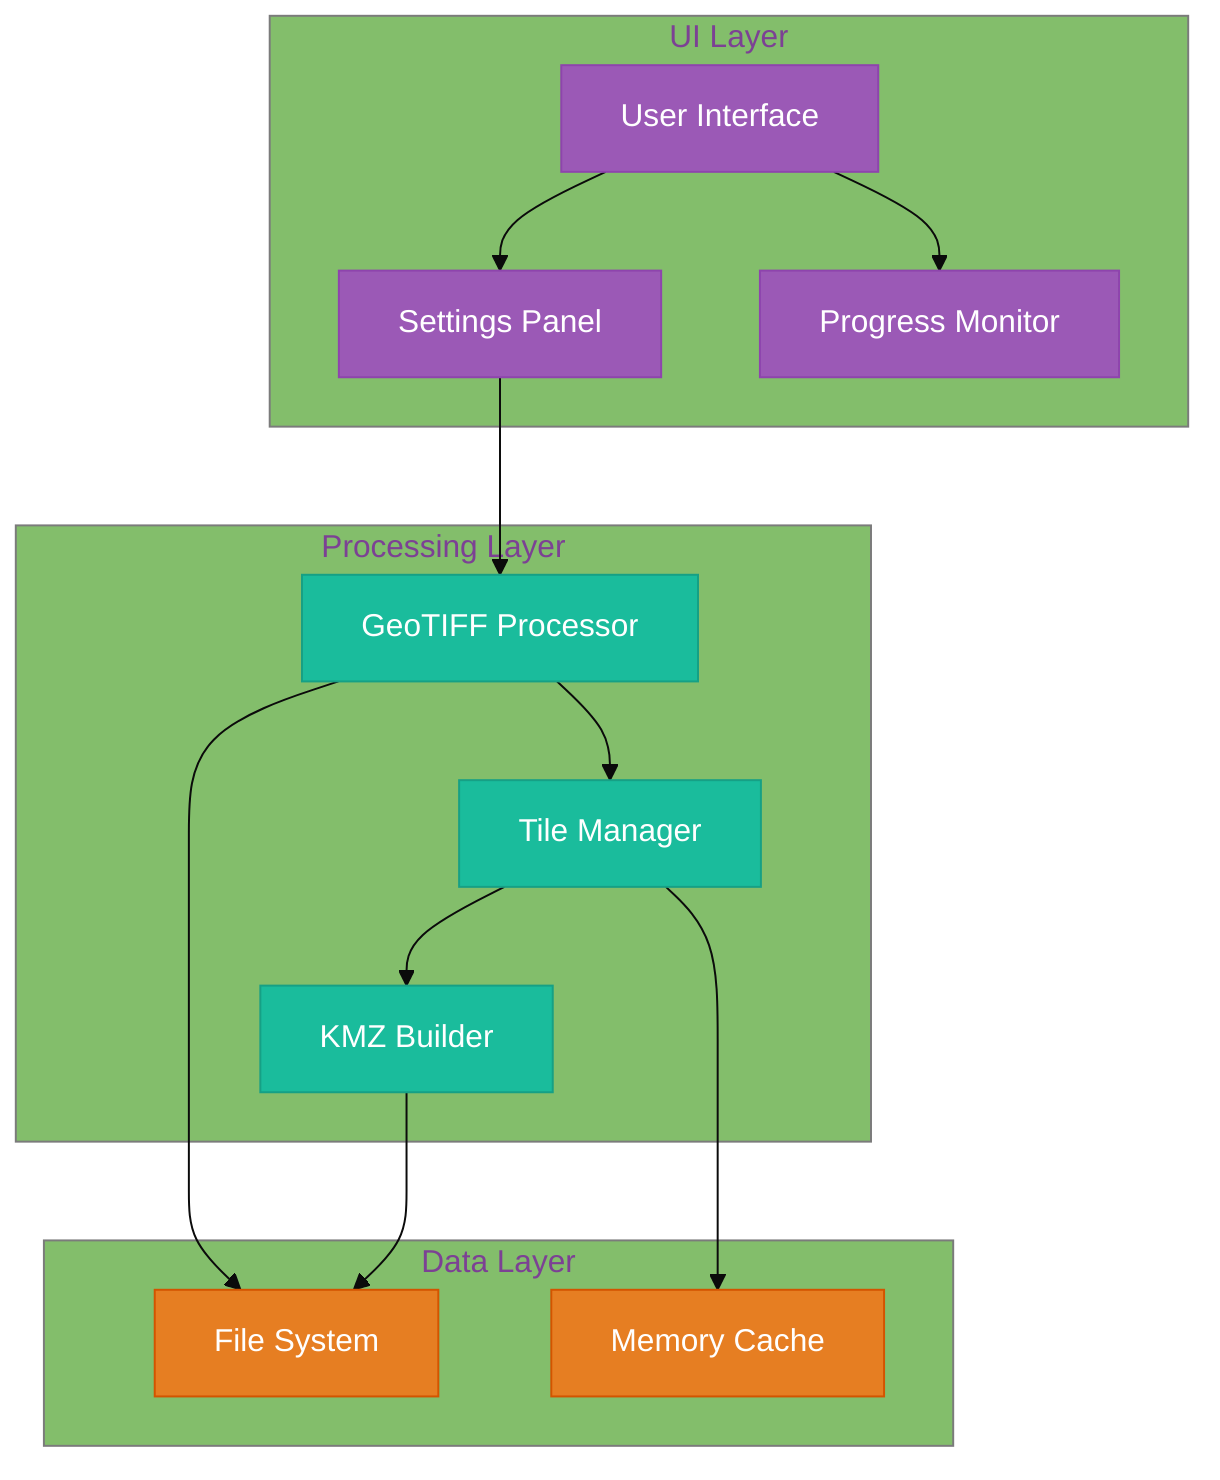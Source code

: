 %%{init: {'theme': 'base', 'themeVariables': { 'primaryColor': '#9b59b6', 'secondaryColor': '#1abc9c'}}}%%
graph TB
    subgraph UI Layer
        UI[User Interface]
        Settings[Settings Panel]
        Progress[Progress Monitor]
    end

    subgraph Processing Layer
        Processor[GeoTIFF Processor]
        TileManager[Tile Manager]
        KMZBuilder[KMZ Builder]
    end

    subgraph Data Layer
        FileSystem[File System]
        Cache[Memory Cache]
    end

    UI --> Settings
    UI --> Progress
    Settings --> Processor
    Processor --> TileManager
    TileManager --> KMZBuilder
    Processor --> FileSystem
    TileManager --> Cache
    KMZBuilder --> FileSystem

    classDef uiLayer fill:#9b59b6,stroke:#8e44ad,color:white;
    classDef processLayer fill:#1abc9c,stroke:#16a085,color:white;
    classDef dataLayer fill:#e67e22,stroke:#d35400,color:white;

    class UI,Settings,Progress uiLayer;
    class Processor,TileManager,KMZBuilder processLayer;
    class FileSystem,Cache dataLayer;